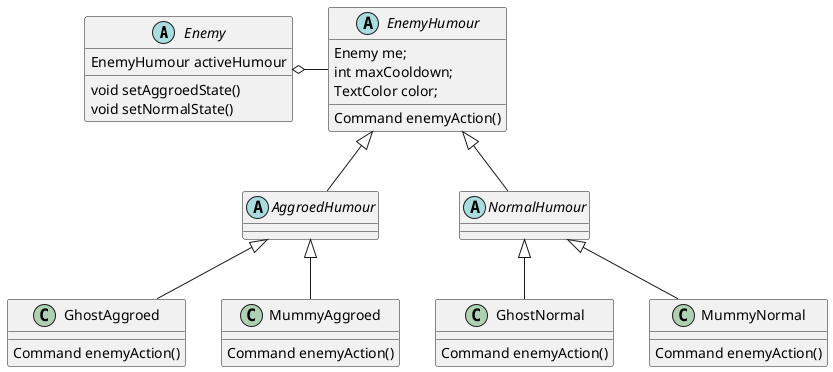 @startuml

abstract class Enemy{
  EnemyHumour activeHumour
  void setAggroedState()
  void setNormalState()
}

abstract class EnemyHumour{
  Enemy me;
  int maxCooldown;
  TextColor color;
  Command enemyAction()
}

abstract class AggroedHumour{
}
abstract class NormalHumour{
}

class GhostAggroed{
  Command enemyAction()
}
class GhostNormal{
  Command enemyAction()
}

class MummyAggroed{
  Command enemyAction()
}
class MummyNormal{
  Command enemyAction()
}

Enemy o- EnemyHumour
EnemyHumour <|-- AggroedHumour
EnemyHumour <|-- NormalHumour
AggroedHumour <|-- MummyAggroed
AggroedHumour <|-- GhostAggroed
NormalHumour <|-- MummyNormal
NormalHumour <|-- GhostNormal
@enduml